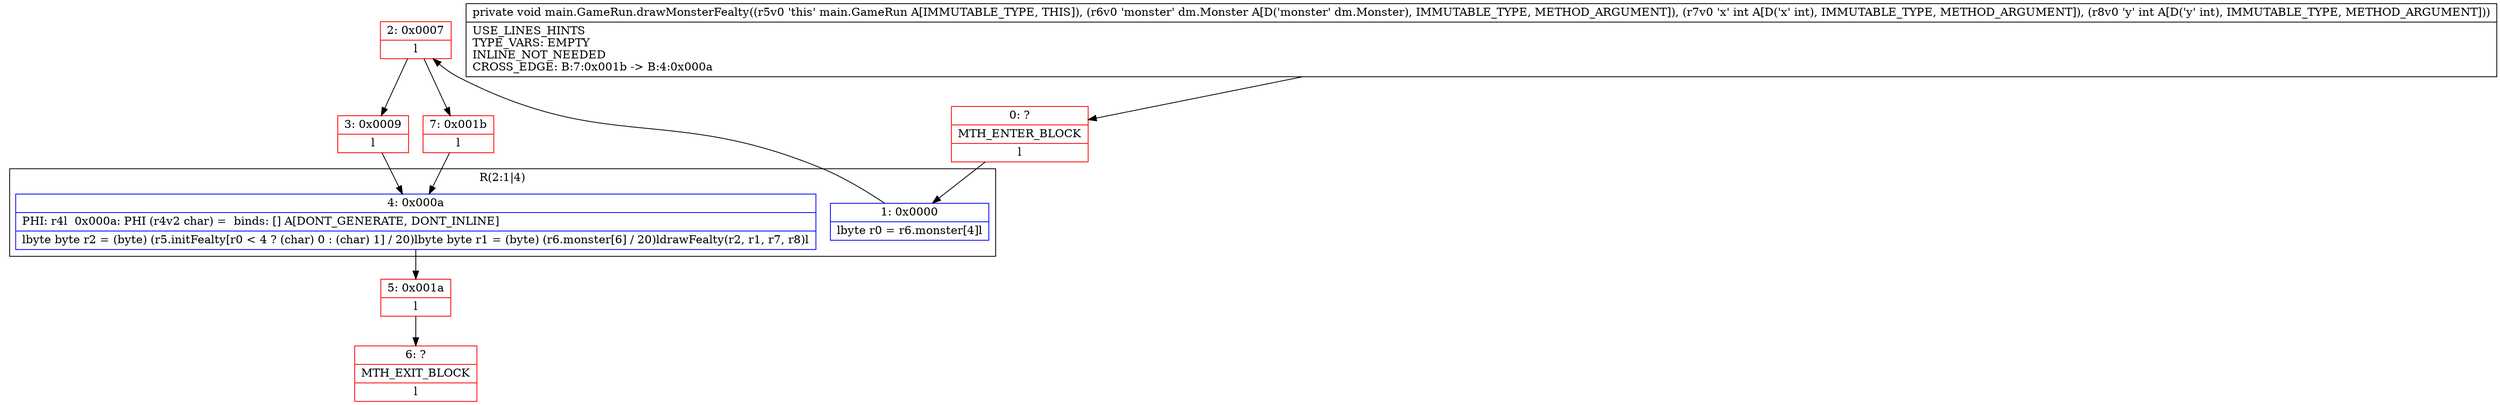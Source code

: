 digraph "CFG formain.GameRun.drawMonsterFealty(Ldm\/Monster;II)V" {
subgraph cluster_Region_1879474773 {
label = "R(2:1|4)";
node [shape=record,color=blue];
Node_1 [shape=record,label="{1\:\ 0x0000|lbyte r0 = r6.monster[4]l}"];
Node_4 [shape=record,label="{4\:\ 0x000a|PHI: r4l  0x000a: PHI (r4v2 char) =  binds: [] A[DONT_GENERATE, DONT_INLINE]\l|lbyte byte r2 = (byte) (r5.initFealty[r0 \< 4 ? (char) 0 : (char) 1] \/ 20)lbyte byte r1 = (byte) (r6.monster[6] \/ 20)ldrawFealty(r2, r1, r7, r8)l}"];
}
Node_0 [shape=record,color=red,label="{0\:\ ?|MTH_ENTER_BLOCK\l|l}"];
Node_2 [shape=record,color=red,label="{2\:\ 0x0007|l}"];
Node_3 [shape=record,color=red,label="{3\:\ 0x0009|l}"];
Node_5 [shape=record,color=red,label="{5\:\ 0x001a|l}"];
Node_6 [shape=record,color=red,label="{6\:\ ?|MTH_EXIT_BLOCK\l|l}"];
Node_7 [shape=record,color=red,label="{7\:\ 0x001b|l}"];
MethodNode[shape=record,label="{private void main.GameRun.drawMonsterFealty((r5v0 'this' main.GameRun A[IMMUTABLE_TYPE, THIS]), (r6v0 'monster' dm.Monster A[D('monster' dm.Monster), IMMUTABLE_TYPE, METHOD_ARGUMENT]), (r7v0 'x' int A[D('x' int), IMMUTABLE_TYPE, METHOD_ARGUMENT]), (r8v0 'y' int A[D('y' int), IMMUTABLE_TYPE, METHOD_ARGUMENT]))  | USE_LINES_HINTS\lTYPE_VARS: EMPTY\lINLINE_NOT_NEEDED\lCROSS_EDGE: B:7:0x001b \-\> B:4:0x000a\l}"];
MethodNode -> Node_0;
Node_1 -> Node_2;
Node_4 -> Node_5;
Node_0 -> Node_1;
Node_2 -> Node_3;
Node_2 -> Node_7;
Node_3 -> Node_4;
Node_5 -> Node_6;
Node_7 -> Node_4;
}

